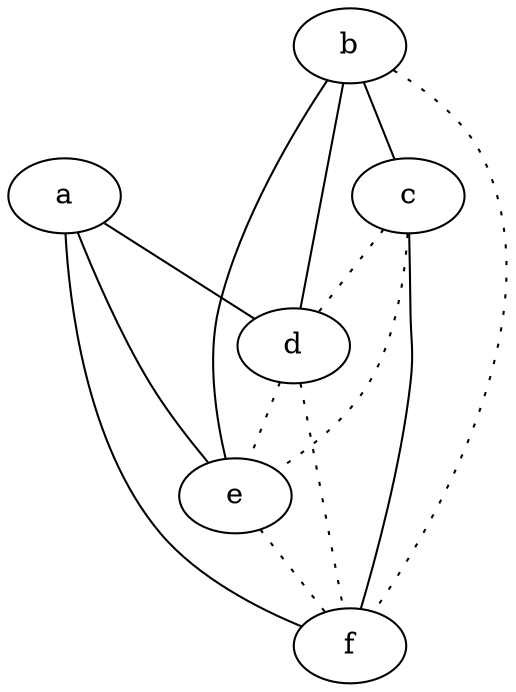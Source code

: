 graph {
a -- d;
a -- e;
a -- f;
b -- c;
b -- d;
b -- e;
b -- f [style=dotted];
c -- d [style=dotted];
c -- e [style=dotted];
c -- f;
d -- e [style=dotted];
d -- f [style=dotted];
e -- f [style=dotted];
}
